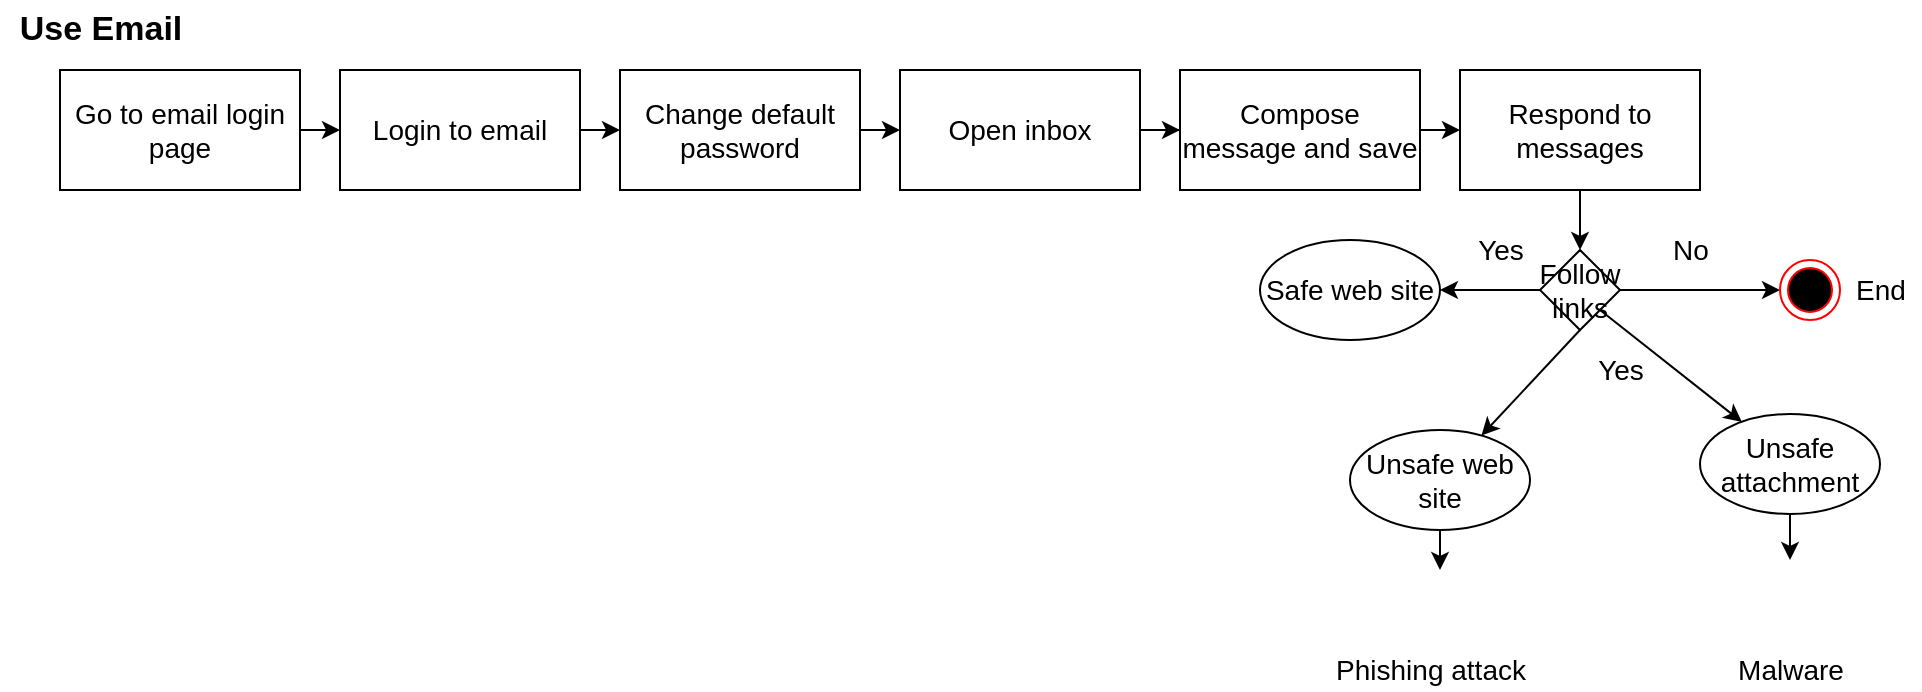 <mxfile version="14.0.1" type="device"><diagram id="Xw_d2TbzL1TYtF4ASwkh" name="Page-1"><mxGraphModel dx="1355" dy="738" grid="1" gridSize="10" guides="1" tooltips="1" connect="1" arrows="1" fold="1" page="1" pageScale="1" pageWidth="850" pageHeight="1100" math="0" shadow="0"><root><mxCell id="0"/><mxCell id="1" parent="0"/><mxCell id="uU4DtqMXP-d4vMsuQI48-24" style="edgeStyle=orthogonalEdgeStyle;rounded=0;orthogonalLoop=1;jettySize=auto;html=1;exitX=1;exitY=0.5;exitDx=0;exitDy=0;entryX=0;entryY=0.5;entryDx=0;entryDy=0;fontSize=14;" edge="1" parent="1" source="uU4DtqMXP-d4vMsuQI48-25" target="uU4DtqMXP-d4vMsuQI48-27"><mxGeometry relative="1" as="geometry"/></mxCell><mxCell id="uU4DtqMXP-d4vMsuQI48-25" value="Go to email login page" style="rounded=0;whiteSpace=wrap;html=1;fontSize=14;" vertex="1" parent="1"><mxGeometry x="80" y="40" width="120" height="60" as="geometry"/></mxCell><mxCell id="uU4DtqMXP-d4vMsuQI48-26" style="edgeStyle=orthogonalEdgeStyle;rounded=0;orthogonalLoop=1;jettySize=auto;html=1;exitX=1;exitY=0.5;exitDx=0;exitDy=0;entryX=0;entryY=0.5;entryDx=0;entryDy=0;fontSize=14;" edge="1" parent="1" source="uU4DtqMXP-d4vMsuQI48-27" target="uU4DtqMXP-d4vMsuQI48-29"><mxGeometry relative="1" as="geometry"/></mxCell><mxCell id="uU4DtqMXP-d4vMsuQI48-27" value="Login to email" style="rounded=0;whiteSpace=wrap;html=1;fontSize=14;" vertex="1" parent="1"><mxGeometry x="220" y="40" width="120" height="60" as="geometry"/></mxCell><mxCell id="uU4DtqMXP-d4vMsuQI48-28" style="edgeStyle=orthogonalEdgeStyle;rounded=0;orthogonalLoop=1;jettySize=auto;html=1;exitX=1;exitY=0.5;exitDx=0;exitDy=0;entryX=0;entryY=0.5;entryDx=0;entryDy=0;fontSize=14;" edge="1" parent="1" source="uU4DtqMXP-d4vMsuQI48-29" target="uU4DtqMXP-d4vMsuQI48-31"><mxGeometry relative="1" as="geometry"/></mxCell><mxCell id="uU4DtqMXP-d4vMsuQI48-29" value="Change default password" style="rounded=0;whiteSpace=wrap;html=1;fontSize=14;" vertex="1" parent="1"><mxGeometry x="360" y="40" width="120" height="60" as="geometry"/></mxCell><mxCell id="uU4DtqMXP-d4vMsuQI48-30" style="edgeStyle=orthogonalEdgeStyle;rounded=0;orthogonalLoop=1;jettySize=auto;html=1;exitX=1;exitY=0.5;exitDx=0;exitDy=0;fontSize=14;" edge="1" parent="1" source="uU4DtqMXP-d4vMsuQI48-31" target="uU4DtqMXP-d4vMsuQI48-33"><mxGeometry relative="1" as="geometry"/></mxCell><mxCell id="uU4DtqMXP-d4vMsuQI48-31" value="Open inbox" style="rounded=0;whiteSpace=wrap;html=1;fontSize=14;" vertex="1" parent="1"><mxGeometry x="500" y="40" width="120" height="60" as="geometry"/></mxCell><mxCell id="uU4DtqMXP-d4vMsuQI48-32" style="edgeStyle=orthogonalEdgeStyle;rounded=0;orthogonalLoop=1;jettySize=auto;html=1;exitX=1;exitY=0.5;exitDx=0;exitDy=0;entryX=0;entryY=0.5;entryDx=0;entryDy=0;fontSize=14;" edge="1" parent="1" source="uU4DtqMXP-d4vMsuQI48-33"><mxGeometry relative="1" as="geometry"><mxPoint x="780" y="70" as="targetPoint"/></mxGeometry></mxCell><mxCell id="uU4DtqMXP-d4vMsuQI48-33" value="Compose message and save" style="rounded=0;whiteSpace=wrap;html=1;fontSize=14;" vertex="1" parent="1"><mxGeometry x="640" y="40" width="120" height="60" as="geometry"/></mxCell><mxCell id="uU4DtqMXP-d4vMsuQI48-39" style="edgeStyle=orthogonalEdgeStyle;rounded=0;orthogonalLoop=1;jettySize=auto;html=1;exitX=0.5;exitY=1;exitDx=0;exitDy=0;fontSize=14;" edge="1" parent="1" source="uU4DtqMXP-d4vMsuQI48-40" target="uU4DtqMXP-d4vMsuQI48-43"><mxGeometry relative="1" as="geometry"/></mxCell><mxCell id="uU4DtqMXP-d4vMsuQI48-40" value="Respond to messages" style="rounded=0;whiteSpace=wrap;html=1;fontSize=14;" vertex="1" parent="1"><mxGeometry x="780" y="40" width="120" height="60" as="geometry"/></mxCell><mxCell id="uU4DtqMXP-d4vMsuQI48-50" style="edgeStyle=none;rounded=0;orthogonalLoop=1;jettySize=auto;html=1;strokeWidth=1;fontSize=14;" edge="1" parent="1" source="uU4DtqMXP-d4vMsuQI48-43" target="uU4DtqMXP-d4vMsuQI48-44"><mxGeometry relative="1" as="geometry"/></mxCell><mxCell id="uU4DtqMXP-d4vMsuQI48-52" style="edgeStyle=none;rounded=0;orthogonalLoop=1;jettySize=auto;html=1;entryX=1;entryY=0.5;entryDx=0;entryDy=0;strokeWidth=1;fontSize=14;" edge="1" parent="1" source="uU4DtqMXP-d4vMsuQI48-43" target="uU4DtqMXP-d4vMsuQI48-51"><mxGeometry relative="1" as="geometry"/></mxCell><mxCell id="uU4DtqMXP-d4vMsuQI48-55" style="edgeStyle=none;rounded=0;orthogonalLoop=1;jettySize=auto;html=1;exitX=0.5;exitY=1;exitDx=0;exitDy=0;strokeWidth=1;fontSize=14;" edge="1" parent="1" source="uU4DtqMXP-d4vMsuQI48-43" target="uU4DtqMXP-d4vMsuQI48-54"><mxGeometry relative="1" as="geometry"/></mxCell><mxCell id="uU4DtqMXP-d4vMsuQI48-60" style="edgeStyle=none;rounded=0;orthogonalLoop=1;jettySize=auto;html=1;exitX=1;exitY=1;exitDx=0;exitDy=0;entryX=0.233;entryY=0.08;entryDx=0;entryDy=0;entryPerimeter=0;strokeWidth=1;fontSize=14;" edge="1" parent="1" source="uU4DtqMXP-d4vMsuQI48-43" target="uU4DtqMXP-d4vMsuQI48-59"><mxGeometry relative="1" as="geometry"/></mxCell><mxCell id="uU4DtqMXP-d4vMsuQI48-43" value="&lt;div style=&quot;font-size: 14px;&quot;&gt;Follow&lt;/div&gt;&lt;div style=&quot;font-size: 14px;&quot;&gt;links&lt;br style=&quot;font-size: 14px;&quot;&gt;&lt;/div&gt;" style="rhombus;whiteSpace=wrap;html=1;fontSize=14;" vertex="1" parent="1"><mxGeometry x="820" y="130" width="40" height="40" as="geometry"/></mxCell><mxCell id="uU4DtqMXP-d4vMsuQI48-44" value="" style="ellipse;html=1;shape=endState;fillColor=#000000;strokeColor=#ff0000;fontSize=14;" vertex="1" parent="1"><mxGeometry x="940" y="135" width="30" height="30" as="geometry"/></mxCell><mxCell id="uU4DtqMXP-d4vMsuQI48-45" value="End" style="text;html=1;align=center;verticalAlign=middle;resizable=0;points=[];autosize=1;fontSize=14;" vertex="1" parent="1"><mxGeometry x="970" y="140" width="40" height="20" as="geometry"/></mxCell><mxCell id="uU4DtqMXP-d4vMsuQI48-46" value="" style="shape=image;html=1;verticalAlign=top;verticalLabelPosition=bottom;labelBackgroundColor=#ffffff;imageAspect=0;aspect=fixed;image=https://cdn2.iconfinder.com/data/icons/simple-microphone-icon/512/Cancel_Icon-128.png;fontSize=14;" vertex="1" parent="1"><mxGeometry x="745" y="290" width="50" height="50" as="geometry"/></mxCell><mxCell id="uU4DtqMXP-d4vMsuQI48-47" value="Malware" style="text;html=1;align=center;verticalAlign=middle;resizable=0;points=[];autosize=1;fontSize=14;" vertex="1" parent="1"><mxGeometry x="910" y="330" width="70" height="20" as="geometry"/></mxCell><mxCell id="uU4DtqMXP-d4vMsuQI48-48" value="No" style="text;html=1;align=center;verticalAlign=middle;resizable=0;points=[];autosize=1;fontSize=14;" vertex="1" parent="1"><mxGeometry x="880" y="120" width="30" height="20" as="geometry"/></mxCell><mxCell id="uU4DtqMXP-d4vMsuQI48-51" value="Safe web site" style="ellipse;whiteSpace=wrap;html=1;fontSize=14;" vertex="1" parent="1"><mxGeometry x="680" y="125" width="90" height="50" as="geometry"/></mxCell><mxCell id="uU4DtqMXP-d4vMsuQI48-53" value="Yes" style="text;html=1;align=center;verticalAlign=middle;resizable=0;points=[];autosize=1;fontSize=14;" vertex="1" parent="1"><mxGeometry x="780" y="120" width="40" height="20" as="geometry"/></mxCell><mxCell id="uU4DtqMXP-d4vMsuQI48-57" style="edgeStyle=none;rounded=0;orthogonalLoop=1;jettySize=auto;html=1;exitX=0.5;exitY=1;exitDx=0;exitDy=0;entryX=0.5;entryY=0;entryDx=0;entryDy=0;strokeWidth=1;fontSize=14;" edge="1" parent="1" source="uU4DtqMXP-d4vMsuQI48-54" target="uU4DtqMXP-d4vMsuQI48-46"><mxGeometry relative="1" as="geometry"/></mxCell><mxCell id="uU4DtqMXP-d4vMsuQI48-54" value="Unsafe web site" style="ellipse;whiteSpace=wrap;html=1;fontSize=14;" vertex="1" parent="1"><mxGeometry x="725" y="220" width="90" height="50" as="geometry"/></mxCell><mxCell id="uU4DtqMXP-d4vMsuQI48-56" value="Yes" style="text;html=1;align=center;verticalAlign=middle;resizable=0;points=[];autosize=1;fontSize=14;" vertex="1" parent="1"><mxGeometry x="840" y="180" width="40" height="20" as="geometry"/></mxCell><mxCell id="uU4DtqMXP-d4vMsuQI48-58" value="Phishing attack" style="text;html=1;align=center;verticalAlign=middle;resizable=0;points=[];autosize=1;fontSize=14;" vertex="1" parent="1"><mxGeometry x="710" y="330" width="110" height="20" as="geometry"/></mxCell><mxCell id="uU4DtqMXP-d4vMsuQI48-62" style="edgeStyle=none;rounded=0;orthogonalLoop=1;jettySize=auto;html=1;exitX=0.5;exitY=1;exitDx=0;exitDy=0;entryX=0.5;entryY=0;entryDx=0;entryDy=0;strokeWidth=1;fontSize=14;" edge="1" parent="1" source="uU4DtqMXP-d4vMsuQI48-59" target="uU4DtqMXP-d4vMsuQI48-61"><mxGeometry relative="1" as="geometry"/></mxCell><mxCell id="uU4DtqMXP-d4vMsuQI48-59" value="Unsafe attachment" style="ellipse;whiteSpace=wrap;html=1;fontSize=14;" vertex="1" parent="1"><mxGeometry x="900" y="212" width="90" height="50" as="geometry"/></mxCell><mxCell id="uU4DtqMXP-d4vMsuQI48-61" value="" style="shape=image;html=1;verticalAlign=top;verticalLabelPosition=bottom;labelBackgroundColor=#ffffff;imageAspect=0;aspect=fixed;image=https://cdn2.iconfinder.com/data/icons/simple-microphone-icon/512/Cancel_Icon-128.png;fontSize=14;" vertex="1" parent="1"><mxGeometry x="920" y="285" width="50" height="50" as="geometry"/></mxCell><mxCell id="uU4DtqMXP-d4vMsuQI48-63" value="Use Email" style="text;html=1;align=center;verticalAlign=middle;resizable=0;points=[];autosize=1;fontSize=17;fontStyle=1" vertex="1" parent="1"><mxGeometry x="50" y="5" width="100" height="30" as="geometry"/></mxCell></root></mxGraphModel></diagram></mxfile>